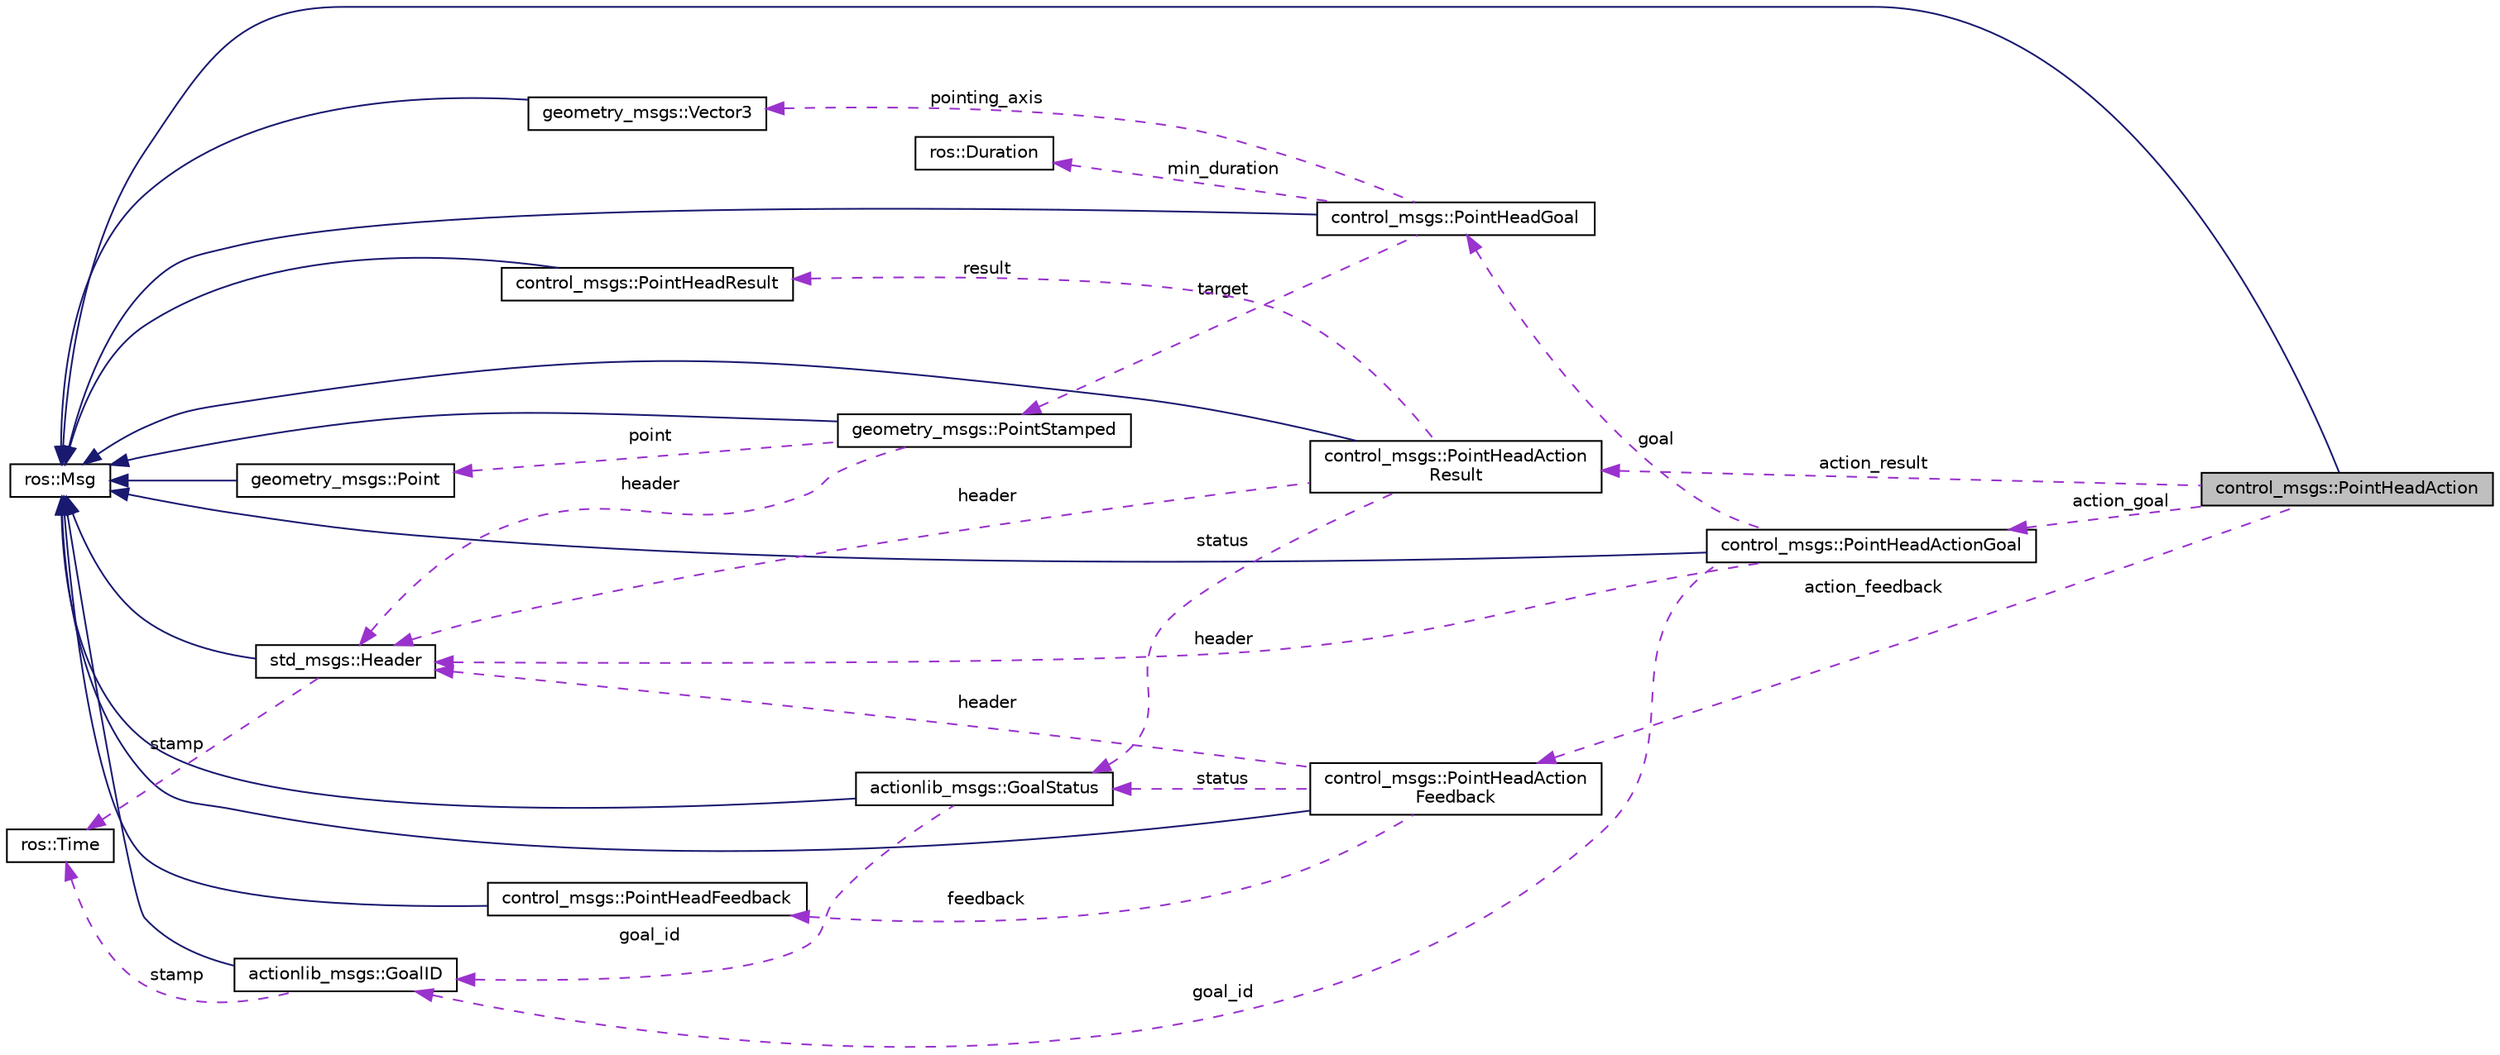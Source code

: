 digraph "control_msgs::PointHeadAction"
{
  edge [fontname="Helvetica",fontsize="10",labelfontname="Helvetica",labelfontsize="10"];
  node [fontname="Helvetica",fontsize="10",shape=record];
  rankdir="LR";
  Node1 [label="control_msgs::PointHeadAction",height=0.2,width=0.4,color="black", fillcolor="grey75", style="filled" fontcolor="black"];
  Node2 -> Node1 [dir="back",color="midnightblue",fontsize="10",style="solid",fontname="Helvetica"];
  Node2 [label="ros::Msg",height=0.2,width=0.4,color="black", fillcolor="white", style="filled",URL="$classros_1_1_msg.html"];
  Node3 -> Node1 [dir="back",color="darkorchid3",fontsize="10",style="dashed",label=" action_goal" ,fontname="Helvetica"];
  Node3 [label="control_msgs::PointHeadActionGoal",height=0.2,width=0.4,color="black", fillcolor="white", style="filled",URL="$classcontrol__msgs_1_1_point_head_action_goal.html"];
  Node2 -> Node3 [dir="back",color="midnightblue",fontsize="10",style="solid",fontname="Helvetica"];
  Node4 -> Node3 [dir="back",color="darkorchid3",fontsize="10",style="dashed",label=" goal_id" ,fontname="Helvetica"];
  Node4 [label="actionlib_msgs::GoalID",height=0.2,width=0.4,color="black", fillcolor="white", style="filled",URL="$classactionlib__msgs_1_1_goal_i_d.html"];
  Node2 -> Node4 [dir="back",color="midnightblue",fontsize="10",style="solid",fontname="Helvetica"];
  Node5 -> Node4 [dir="back",color="darkorchid3",fontsize="10",style="dashed",label=" stamp" ,fontname="Helvetica"];
  Node5 [label="ros::Time",height=0.2,width=0.4,color="black", fillcolor="white", style="filled",URL="$classros_1_1_time.html"];
  Node6 -> Node3 [dir="back",color="darkorchid3",fontsize="10",style="dashed",label=" header" ,fontname="Helvetica"];
  Node6 [label="std_msgs::Header",height=0.2,width=0.4,color="black", fillcolor="white", style="filled",URL="$classstd__msgs_1_1_header.html"];
  Node2 -> Node6 [dir="back",color="midnightblue",fontsize="10",style="solid",fontname="Helvetica"];
  Node5 -> Node6 [dir="back",color="darkorchid3",fontsize="10",style="dashed",label=" stamp" ,fontname="Helvetica"];
  Node7 -> Node3 [dir="back",color="darkorchid3",fontsize="10",style="dashed",label=" goal" ,fontname="Helvetica"];
  Node7 [label="control_msgs::PointHeadGoal",height=0.2,width=0.4,color="black", fillcolor="white", style="filled",URL="$classcontrol__msgs_1_1_point_head_goal.html"];
  Node2 -> Node7 [dir="back",color="midnightblue",fontsize="10",style="solid",fontname="Helvetica"];
  Node8 -> Node7 [dir="back",color="darkorchid3",fontsize="10",style="dashed",label=" target" ,fontname="Helvetica"];
  Node8 [label="geometry_msgs::PointStamped",height=0.2,width=0.4,color="black", fillcolor="white", style="filled",URL="$classgeometry__msgs_1_1_point_stamped.html"];
  Node2 -> Node8 [dir="back",color="midnightblue",fontsize="10",style="solid",fontname="Helvetica"];
  Node6 -> Node8 [dir="back",color="darkorchid3",fontsize="10",style="dashed",label=" header" ,fontname="Helvetica"];
  Node9 -> Node8 [dir="back",color="darkorchid3",fontsize="10",style="dashed",label=" point" ,fontname="Helvetica"];
  Node9 [label="geometry_msgs::Point",height=0.2,width=0.4,color="black", fillcolor="white", style="filled",URL="$classgeometry__msgs_1_1_point.html"];
  Node2 -> Node9 [dir="back",color="midnightblue",fontsize="10",style="solid",fontname="Helvetica"];
  Node10 -> Node7 [dir="back",color="darkorchid3",fontsize="10",style="dashed",label=" min_duration" ,fontname="Helvetica"];
  Node10 [label="ros::Duration",height=0.2,width=0.4,color="black", fillcolor="white", style="filled",URL="$classros_1_1_duration.html"];
  Node11 -> Node7 [dir="back",color="darkorchid3",fontsize="10",style="dashed",label=" pointing_axis" ,fontname="Helvetica"];
  Node11 [label="geometry_msgs::Vector3",height=0.2,width=0.4,color="black", fillcolor="white", style="filled",URL="$classgeometry__msgs_1_1_vector3.html"];
  Node2 -> Node11 [dir="back",color="midnightblue",fontsize="10",style="solid",fontname="Helvetica"];
  Node12 -> Node1 [dir="back",color="darkorchid3",fontsize="10",style="dashed",label=" action_feedback" ,fontname="Helvetica"];
  Node12 [label="control_msgs::PointHeadAction\lFeedback",height=0.2,width=0.4,color="black", fillcolor="white", style="filled",URL="$classcontrol__msgs_1_1_point_head_action_feedback.html"];
  Node2 -> Node12 [dir="back",color="midnightblue",fontsize="10",style="solid",fontname="Helvetica"];
  Node13 -> Node12 [dir="back",color="darkorchid3",fontsize="10",style="dashed",label=" feedback" ,fontname="Helvetica"];
  Node13 [label="control_msgs::PointHeadFeedback",height=0.2,width=0.4,color="black", fillcolor="white", style="filled",URL="$classcontrol__msgs_1_1_point_head_feedback.html"];
  Node2 -> Node13 [dir="back",color="midnightblue",fontsize="10",style="solid",fontname="Helvetica"];
  Node14 -> Node12 [dir="back",color="darkorchid3",fontsize="10",style="dashed",label=" status" ,fontname="Helvetica"];
  Node14 [label="actionlib_msgs::GoalStatus",height=0.2,width=0.4,color="black", fillcolor="white", style="filled",URL="$classactionlib__msgs_1_1_goal_status.html"];
  Node2 -> Node14 [dir="back",color="midnightblue",fontsize="10",style="solid",fontname="Helvetica"];
  Node4 -> Node14 [dir="back",color="darkorchid3",fontsize="10",style="dashed",label=" goal_id" ,fontname="Helvetica"];
  Node6 -> Node12 [dir="back",color="darkorchid3",fontsize="10",style="dashed",label=" header" ,fontname="Helvetica"];
  Node15 -> Node1 [dir="back",color="darkorchid3",fontsize="10",style="dashed",label=" action_result" ,fontname="Helvetica"];
  Node15 [label="control_msgs::PointHeadAction\lResult",height=0.2,width=0.4,color="black", fillcolor="white", style="filled",URL="$classcontrol__msgs_1_1_point_head_action_result.html"];
  Node2 -> Node15 [dir="back",color="midnightblue",fontsize="10",style="solid",fontname="Helvetica"];
  Node16 -> Node15 [dir="back",color="darkorchid3",fontsize="10",style="dashed",label=" result" ,fontname="Helvetica"];
  Node16 [label="control_msgs::PointHeadResult",height=0.2,width=0.4,color="black", fillcolor="white", style="filled",URL="$classcontrol__msgs_1_1_point_head_result.html"];
  Node2 -> Node16 [dir="back",color="midnightblue",fontsize="10",style="solid",fontname="Helvetica"];
  Node14 -> Node15 [dir="back",color="darkorchid3",fontsize="10",style="dashed",label=" status" ,fontname="Helvetica"];
  Node6 -> Node15 [dir="back",color="darkorchid3",fontsize="10",style="dashed",label=" header" ,fontname="Helvetica"];
}
